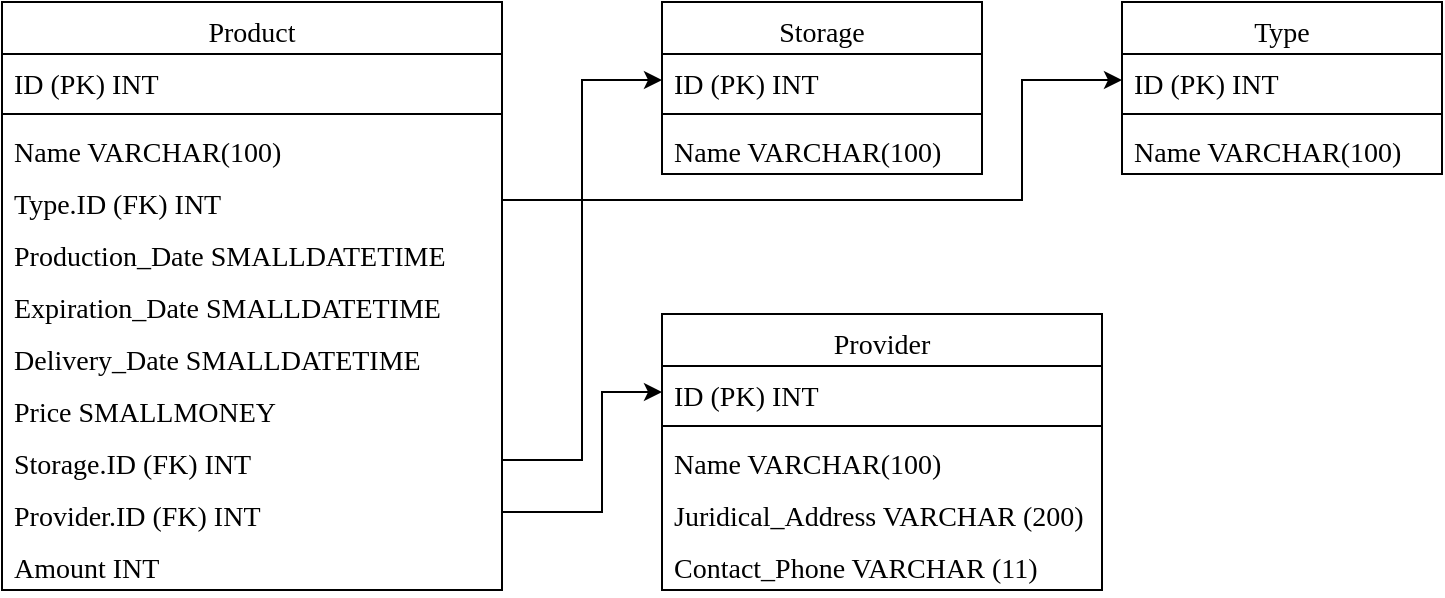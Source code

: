 <mxfile version="14.6.1" type="device"><diagram id="C5RBs43oDa-KdzZeNtuy" name="Page-1"><mxGraphModel dx="1422" dy="794" grid="1" gridSize="10" guides="1" tooltips="1" connect="1" arrows="1" fold="1" page="1" pageScale="1" pageWidth="827" pageHeight="1169" math="0" shadow="0"><root><mxCell id="WIyWlLk6GJQsqaUBKTNV-0"/><mxCell id="WIyWlLk6GJQsqaUBKTNV-1" parent="WIyWlLk6GJQsqaUBKTNV-0"/><mxCell id="qTm5j_iud5MPI3X2qxcj-29" value="Product" style="swimlane;fontStyle=0;align=center;verticalAlign=top;childLayout=stackLayout;horizontal=1;startSize=26;horizontalStack=0;resizeParent=1;resizeLast=0;collapsible=1;marginBottom=0;rounded=0;shadow=0;strokeWidth=1;fontFamily=Times New Roman;fontSize=14;" vertex="1" parent="WIyWlLk6GJQsqaUBKTNV-1"><mxGeometry x="50" y="190" width="250" height="294" as="geometry"><mxRectangle x="230" y="140" width="160" height="26" as="alternateBounds"/></mxGeometry></mxCell><mxCell id="qTm5j_iud5MPI3X2qxcj-30" value="ID (PK) INT" style="text;align=left;verticalAlign=top;spacingLeft=4;spacingRight=4;overflow=hidden;rotatable=0;points=[[0,0.5],[1,0.5]];portConstraint=eastwest;fontFamily=Times New Roman;fontSize=14;" vertex="1" parent="qTm5j_iud5MPI3X2qxcj-29"><mxGeometry y="26" width="250" height="26" as="geometry"/></mxCell><mxCell id="qTm5j_iud5MPI3X2qxcj-31" value="" style="line;strokeWidth=1;fillColor=none;align=left;verticalAlign=middle;spacingTop=-1;spacingLeft=3;spacingRight=3;rotatable=0;labelPosition=right;points=[];portConstraint=eastwest;" vertex="1" parent="qTm5j_iud5MPI3X2qxcj-29"><mxGeometry y="52" width="250" height="8" as="geometry"/></mxCell><mxCell id="qTm5j_iud5MPI3X2qxcj-32" value="Name VARCHAR(100)" style="text;align=left;verticalAlign=top;spacingLeft=4;spacingRight=4;overflow=hidden;rotatable=0;points=[[0,0.5],[1,0.5]];portConstraint=eastwest;rounded=0;shadow=0;html=0;fontFamily=Times New Roman;fontSize=14;" vertex="1" parent="qTm5j_iud5MPI3X2qxcj-29"><mxGeometry y="60" width="250" height="26" as="geometry"/></mxCell><mxCell id="qTm5j_iud5MPI3X2qxcj-33" value="Type.ID (FK) INT" style="text;align=left;verticalAlign=top;spacingLeft=4;spacingRight=4;overflow=hidden;rotatable=0;points=[[0,0.5],[1,0.5]];portConstraint=eastwest;rounded=0;shadow=0;html=0;fontFamily=Times New Roman;fontSize=14;" vertex="1" parent="qTm5j_iud5MPI3X2qxcj-29"><mxGeometry y="86" width="250" height="26" as="geometry"/></mxCell><mxCell id="qTm5j_iud5MPI3X2qxcj-34" value="Production_Date SMALLDATETIME" style="text;align=left;verticalAlign=top;spacingLeft=4;spacingRight=4;overflow=hidden;rotatable=0;points=[[0,0.5],[1,0.5]];portConstraint=eastwest;rounded=0;shadow=0;html=0;fontFamily=Times New Roman;fontSize=14;" vertex="1" parent="qTm5j_iud5MPI3X2qxcj-29"><mxGeometry y="112" width="250" height="26" as="geometry"/></mxCell><mxCell id="qTm5j_iud5MPI3X2qxcj-35" value="Expiration_Date SMALLDATETIME" style="text;align=left;verticalAlign=top;spacingLeft=4;spacingRight=4;overflow=hidden;rotatable=0;points=[[0,0.5],[1,0.5]];portConstraint=eastwest;rounded=0;shadow=0;html=0;fontFamily=Times New Roman;fontSize=14;" vertex="1" parent="qTm5j_iud5MPI3X2qxcj-29"><mxGeometry y="138" width="250" height="26" as="geometry"/></mxCell><mxCell id="qTm5j_iud5MPI3X2qxcj-36" value="Delivery_Date SMALLDATETIME" style="text;align=left;verticalAlign=top;spacingLeft=4;spacingRight=4;overflow=hidden;rotatable=0;points=[[0,0.5],[1,0.5]];portConstraint=eastwest;rounded=0;shadow=0;html=0;fontFamily=Times New Roman;fontSize=14;" vertex="1" parent="qTm5j_iud5MPI3X2qxcj-29"><mxGeometry y="164" width="250" height="26" as="geometry"/></mxCell><mxCell id="qTm5j_iud5MPI3X2qxcj-37" value="Price SMALLMONEY" style="text;align=left;verticalAlign=top;spacingLeft=4;spacingRight=4;overflow=hidden;rotatable=0;points=[[0,0.5],[1,0.5]];portConstraint=eastwest;rounded=0;shadow=0;html=0;fontFamily=Times New Roman;fontSize=14;" vertex="1" parent="qTm5j_iud5MPI3X2qxcj-29"><mxGeometry y="190" width="250" height="26" as="geometry"/></mxCell><mxCell id="qTm5j_iud5MPI3X2qxcj-38" value="Storage.ID (FK) INT" style="text;align=left;verticalAlign=top;spacingLeft=4;spacingRight=4;overflow=hidden;rotatable=0;points=[[0,0.5],[1,0.5]];portConstraint=eastwest;rounded=0;shadow=0;html=0;fontFamily=Times New Roman;fontSize=14;" vertex="1" parent="qTm5j_iud5MPI3X2qxcj-29"><mxGeometry y="216" width="250" height="26" as="geometry"/></mxCell><mxCell id="qTm5j_iud5MPI3X2qxcj-39" value="Provider.ID (FK) INT" style="text;align=left;verticalAlign=top;spacingLeft=4;spacingRight=4;overflow=hidden;rotatable=0;points=[[0,0.5],[1,0.5]];portConstraint=eastwest;rounded=0;shadow=0;html=0;fontFamily=Times New Roman;fontSize=14;" vertex="1" parent="qTm5j_iud5MPI3X2qxcj-29"><mxGeometry y="242" width="250" height="26" as="geometry"/></mxCell><mxCell id="qTm5j_iud5MPI3X2qxcj-40" value="Amount INT" style="text;align=left;verticalAlign=top;spacingLeft=4;spacingRight=4;overflow=hidden;rotatable=0;points=[[0,0.5],[1,0.5]];portConstraint=eastwest;rounded=0;shadow=0;html=0;fontFamily=Times New Roman;fontSize=14;" vertex="1" parent="qTm5j_iud5MPI3X2qxcj-29"><mxGeometry y="268" width="250" height="26" as="geometry"/></mxCell><mxCell id="qTm5j_iud5MPI3X2qxcj-41" value="Storage" style="swimlane;fontStyle=0;align=center;verticalAlign=top;childLayout=stackLayout;horizontal=1;startSize=26;horizontalStack=0;resizeParent=1;resizeLast=0;collapsible=1;marginBottom=0;rounded=0;shadow=0;strokeWidth=1;fontFamily=Times New Roman;fontSize=14;" vertex="1" parent="WIyWlLk6GJQsqaUBKTNV-1"><mxGeometry x="380" y="190" width="160" height="86" as="geometry"><mxRectangle x="550" y="140" width="160" height="26" as="alternateBounds"/></mxGeometry></mxCell><mxCell id="qTm5j_iud5MPI3X2qxcj-42" value="ID (PK) INT" style="text;align=left;verticalAlign=top;spacingLeft=4;spacingRight=4;overflow=hidden;rotatable=0;points=[[0,0.5],[1,0.5]];portConstraint=eastwest;fontFamily=Times New Roman;fontSize=14;" vertex="1" parent="qTm5j_iud5MPI3X2qxcj-41"><mxGeometry y="26" width="160" height="26" as="geometry"/></mxCell><mxCell id="qTm5j_iud5MPI3X2qxcj-43" value="" style="line;strokeWidth=1;fillColor=none;align=left;verticalAlign=middle;spacingTop=-1;spacingLeft=3;spacingRight=3;rotatable=0;labelPosition=right;points=[];portConstraint=eastwest;" vertex="1" parent="qTm5j_iud5MPI3X2qxcj-41"><mxGeometry y="52" width="160" height="8" as="geometry"/></mxCell><mxCell id="qTm5j_iud5MPI3X2qxcj-44" value="Name VARCHAR(100)" style="text;align=left;verticalAlign=top;spacingLeft=4;spacingRight=4;overflow=hidden;rotatable=0;points=[[0,0.5],[1,0.5]];portConstraint=eastwest;rounded=0;shadow=0;html=0;fontFamily=Times New Roman;fontSize=14;" vertex="1" parent="qTm5j_iud5MPI3X2qxcj-41"><mxGeometry y="60" width="160" height="26" as="geometry"/></mxCell><mxCell id="qTm5j_iud5MPI3X2qxcj-45" value="Provider" style="swimlane;fontStyle=0;align=center;verticalAlign=top;childLayout=stackLayout;horizontal=1;startSize=26;horizontalStack=0;resizeParent=1;resizeLast=0;collapsible=1;marginBottom=0;rounded=0;shadow=0;strokeWidth=1;fontFamily=Times New Roman;fontSize=14;" vertex="1" parent="WIyWlLk6GJQsqaUBKTNV-1"><mxGeometry x="380" y="346" width="220" height="138" as="geometry"><mxRectangle x="550" y="140" width="160" height="26" as="alternateBounds"/></mxGeometry></mxCell><mxCell id="qTm5j_iud5MPI3X2qxcj-46" value="ID (PK) INT" style="text;align=left;verticalAlign=top;spacingLeft=4;spacingRight=4;overflow=hidden;rotatable=0;points=[[0,0.5],[1,0.5]];portConstraint=eastwest;fontFamily=Times New Roman;fontSize=14;" vertex="1" parent="qTm5j_iud5MPI3X2qxcj-45"><mxGeometry y="26" width="220" height="26" as="geometry"/></mxCell><mxCell id="qTm5j_iud5MPI3X2qxcj-47" value="" style="line;strokeWidth=1;fillColor=none;align=left;verticalAlign=middle;spacingTop=-1;spacingLeft=3;spacingRight=3;rotatable=0;labelPosition=right;points=[];portConstraint=eastwest;" vertex="1" parent="qTm5j_iud5MPI3X2qxcj-45"><mxGeometry y="52" width="220" height="8" as="geometry"/></mxCell><mxCell id="qTm5j_iud5MPI3X2qxcj-48" value="Name VARCHAR(100)" style="text;align=left;verticalAlign=top;spacingLeft=4;spacingRight=4;overflow=hidden;rotatable=0;points=[[0,0.5],[1,0.5]];portConstraint=eastwest;rounded=0;shadow=0;html=0;fontFamily=Times New Roman;fontSize=14;" vertex="1" parent="qTm5j_iud5MPI3X2qxcj-45"><mxGeometry y="60" width="220" height="26" as="geometry"/></mxCell><mxCell id="qTm5j_iud5MPI3X2qxcj-49" value="Juridical_Address VARCHAR (200)" style="text;align=left;verticalAlign=top;spacingLeft=4;spacingRight=4;overflow=hidden;rotatable=0;points=[[0,0.5],[1,0.5]];portConstraint=eastwest;rounded=0;shadow=0;html=0;fontFamily=Times New Roman;fontSize=14;" vertex="1" parent="qTm5j_iud5MPI3X2qxcj-45"><mxGeometry y="86" width="220" height="26" as="geometry"/></mxCell><mxCell id="qTm5j_iud5MPI3X2qxcj-50" value="Contact_Phone VARCHAR (11)" style="text;align=left;verticalAlign=top;spacingLeft=4;spacingRight=4;overflow=hidden;rotatable=0;points=[[0,0.5],[1,0.5]];portConstraint=eastwest;rounded=0;shadow=0;html=0;fontFamily=Times New Roman;fontSize=14;" vertex="1" parent="qTm5j_iud5MPI3X2qxcj-45"><mxGeometry y="112" width="220" height="26" as="geometry"/></mxCell><mxCell id="qTm5j_iud5MPI3X2qxcj-51" value="Type" style="swimlane;fontStyle=0;align=center;verticalAlign=top;childLayout=stackLayout;horizontal=1;startSize=26;horizontalStack=0;resizeParent=1;resizeLast=0;collapsible=1;marginBottom=0;rounded=0;shadow=0;strokeWidth=1;fontFamily=Times New Roman;fontSize=14;" vertex="1" parent="WIyWlLk6GJQsqaUBKTNV-1"><mxGeometry x="610" y="190" width="160" height="86" as="geometry"><mxRectangle x="550" y="140" width="160" height="26" as="alternateBounds"/></mxGeometry></mxCell><mxCell id="qTm5j_iud5MPI3X2qxcj-52" value="ID (PK) INT" style="text;align=left;verticalAlign=top;spacingLeft=4;spacingRight=4;overflow=hidden;rotatable=0;points=[[0,0.5],[1,0.5]];portConstraint=eastwest;fontFamily=Times New Roman;fontSize=14;" vertex="1" parent="qTm5j_iud5MPI3X2qxcj-51"><mxGeometry y="26" width="160" height="26" as="geometry"/></mxCell><mxCell id="qTm5j_iud5MPI3X2qxcj-53" value="" style="line;strokeWidth=1;fillColor=none;align=left;verticalAlign=middle;spacingTop=-1;spacingLeft=3;spacingRight=3;rotatable=0;labelPosition=right;points=[];portConstraint=eastwest;" vertex="1" parent="qTm5j_iud5MPI3X2qxcj-51"><mxGeometry y="52" width="160" height="8" as="geometry"/></mxCell><mxCell id="qTm5j_iud5MPI3X2qxcj-54" value="Name VARCHAR(100)" style="text;align=left;verticalAlign=top;spacingLeft=4;spacingRight=4;overflow=hidden;rotatable=0;points=[[0,0.5],[1,0.5]];portConstraint=eastwest;rounded=0;shadow=0;html=0;fontFamily=Times New Roman;fontSize=14;" vertex="1" parent="qTm5j_iud5MPI3X2qxcj-51"><mxGeometry y="60" width="160" height="26" as="geometry"/></mxCell><mxCell id="qTm5j_iud5MPI3X2qxcj-55" style="edgeStyle=orthogonalEdgeStyle;rounded=0;orthogonalLoop=1;jettySize=auto;html=1;entryX=0;entryY=0.5;entryDx=0;entryDy=0;fontFamily=Times New Roman;fontSize=14;" edge="1" parent="WIyWlLk6GJQsqaUBKTNV-1" source="qTm5j_iud5MPI3X2qxcj-33" target="qTm5j_iud5MPI3X2qxcj-52"><mxGeometry relative="1" as="geometry"><Array as="points"><mxPoint x="560" y="289"/><mxPoint x="560" y="229"/></Array></mxGeometry></mxCell><mxCell id="qTm5j_iud5MPI3X2qxcj-56" style="edgeStyle=orthogonalEdgeStyle;rounded=0;orthogonalLoop=1;jettySize=auto;html=1;entryX=0;entryY=0.5;entryDx=0;entryDy=0;fontFamily=Times New Roman;fontSize=14;" edge="1" parent="WIyWlLk6GJQsqaUBKTNV-1" source="qTm5j_iud5MPI3X2qxcj-38" target="qTm5j_iud5MPI3X2qxcj-42"><mxGeometry relative="1" as="geometry"/></mxCell><mxCell id="qTm5j_iud5MPI3X2qxcj-57" style="edgeStyle=orthogonalEdgeStyle;rounded=0;orthogonalLoop=1;jettySize=auto;html=1;entryX=0;entryY=0.5;entryDx=0;entryDy=0;fontFamily=Times New Roman;fontSize=14;" edge="1" parent="WIyWlLk6GJQsqaUBKTNV-1" source="qTm5j_iud5MPI3X2qxcj-39" target="qTm5j_iud5MPI3X2qxcj-46"><mxGeometry relative="1" as="geometry"><Array as="points"><mxPoint x="350" y="445"/><mxPoint x="350" y="385"/></Array></mxGeometry></mxCell></root></mxGraphModel></diagram></mxfile>